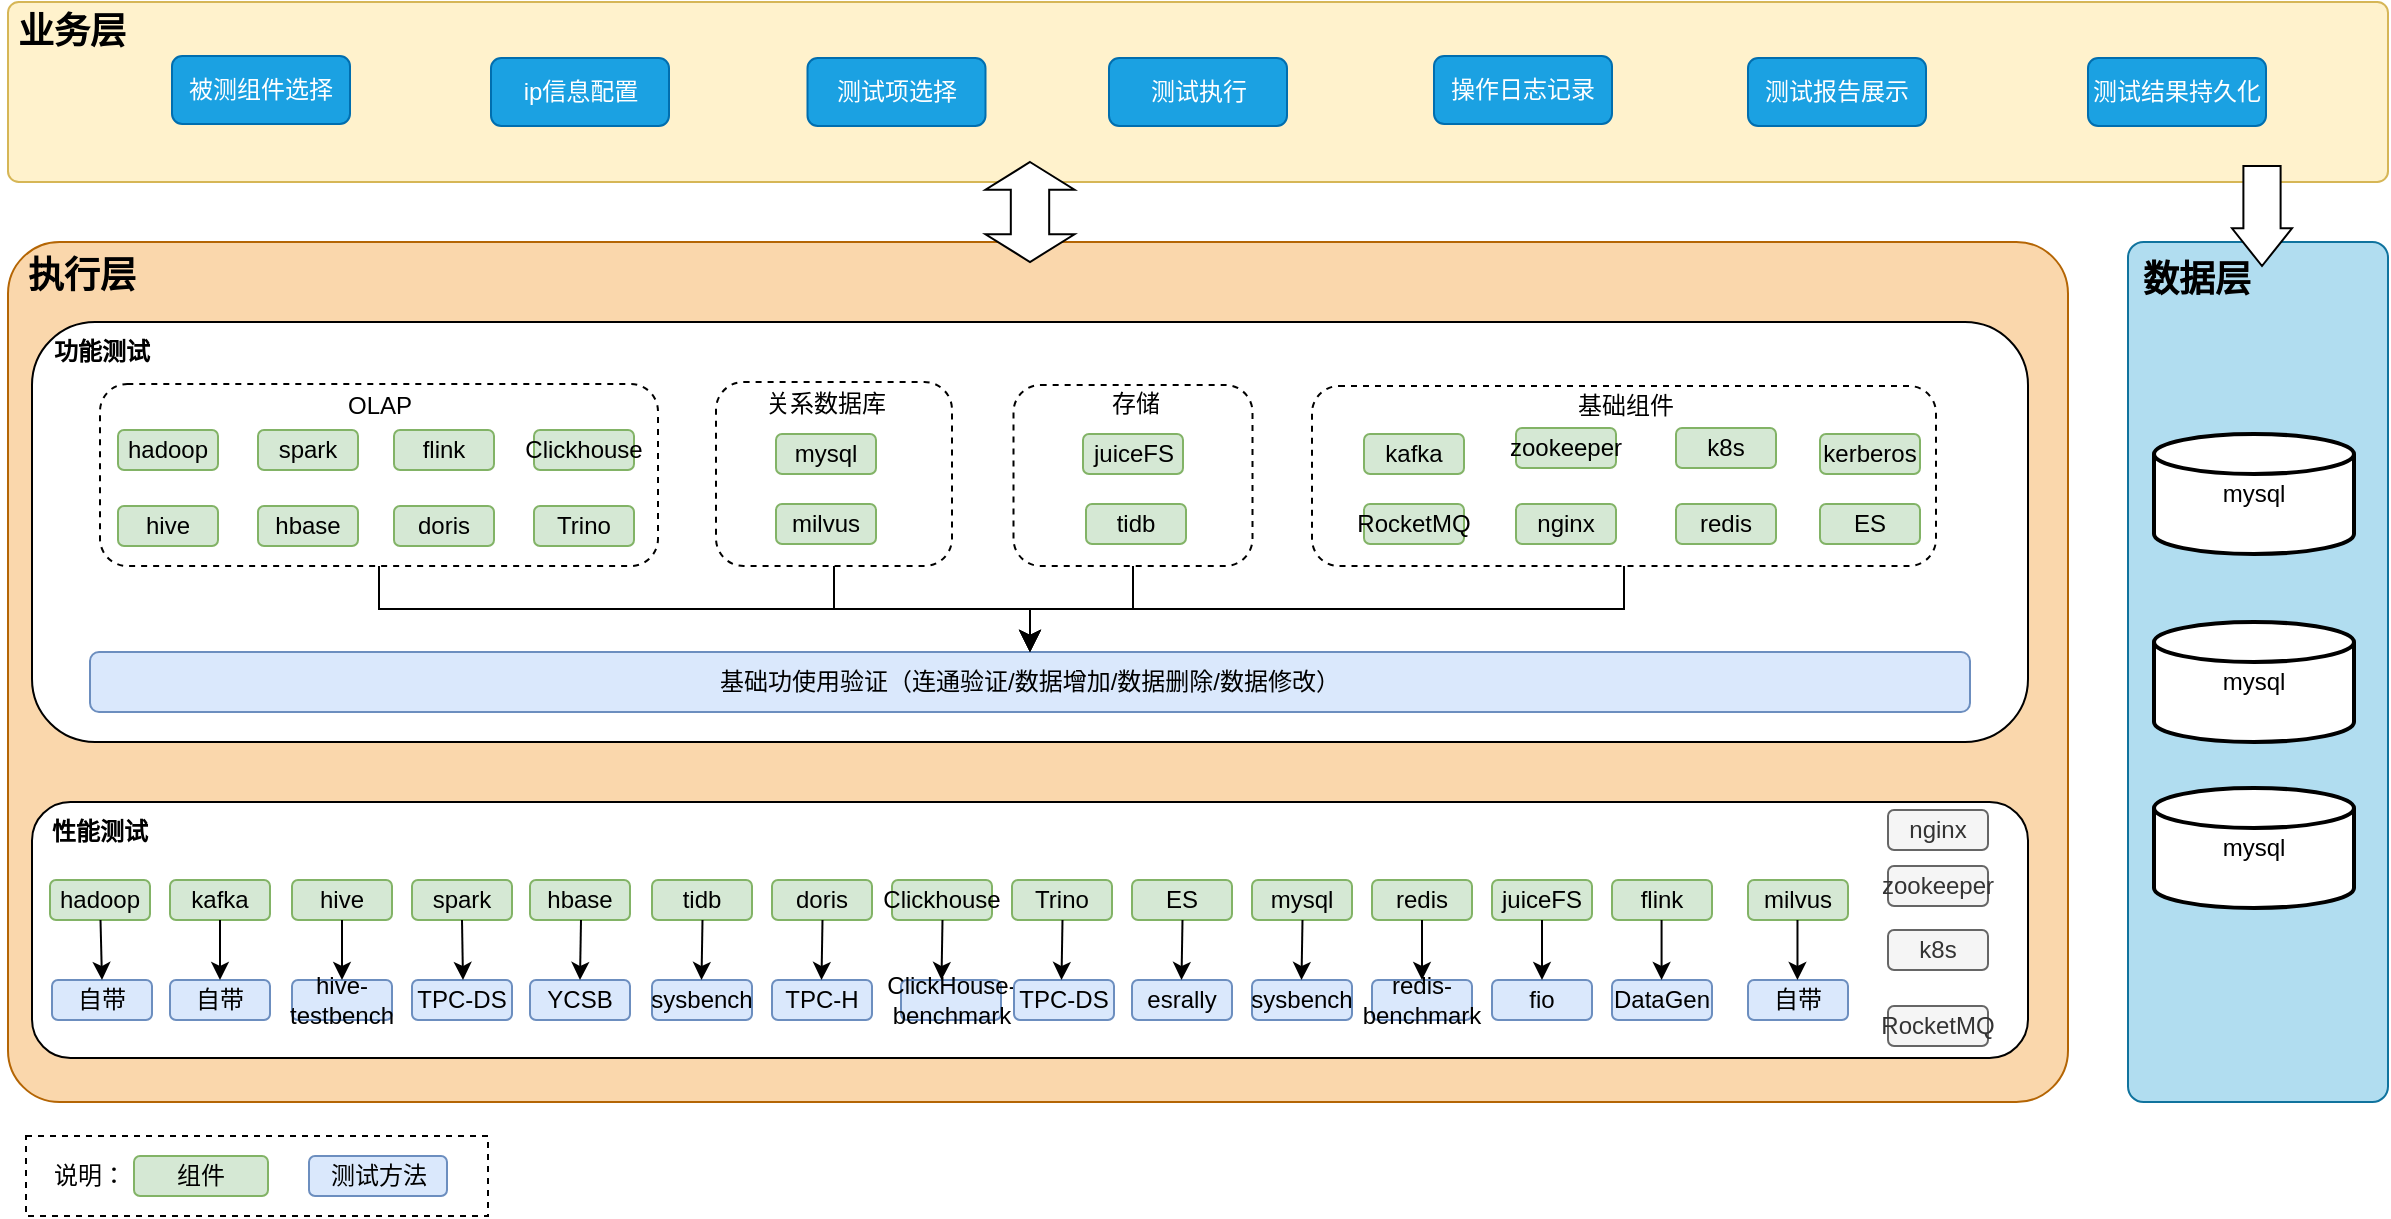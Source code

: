 <mxfile version="22.1.18" type="github">
  <diagram name="第 1 页" id="3iOVaMSIMI9LyZrxtXD6">
    <mxGraphModel dx="1442" dy="892" grid="1" gridSize="10" guides="1" tooltips="1" connect="1" arrows="1" fold="1" page="1" pageScale="1" pageWidth="827" pageHeight="1169" math="0" shadow="0">
      <root>
        <mxCell id="0" />
        <mxCell id="1" parent="0" />
        <mxCell id="I66v4goZn6Pbe-Iw9Bqh-158" value="" style="rounded=0;whiteSpace=wrap;html=1;dashed=1;" vertex="1" parent="1">
          <mxGeometry x="139" y="897" width="231" height="40" as="geometry" />
        </mxCell>
        <mxCell id="I66v4goZn6Pbe-Iw9Bqh-72" value="" style="rounded=1;whiteSpace=wrap;html=1;align=left;arcSize=6;fillColor=#b1ddf0;strokeColor=#10739e;" vertex="1" parent="1">
          <mxGeometry x="1190" y="450" width="130" height="430" as="geometry" />
        </mxCell>
        <mxCell id="I66v4goZn6Pbe-Iw9Bqh-71" value="" style="rounded=1;whiteSpace=wrap;html=1;align=left;arcSize=6;fillColor=#fff2cc;strokeColor=#d6b656;" vertex="1" parent="1">
          <mxGeometry x="130" y="330" width="1190" height="90" as="geometry" />
        </mxCell>
        <mxCell id="I66v4goZn6Pbe-Iw9Bqh-2" value="&lt;font style=&quot;font-size: 18px;&quot;&gt;&lt;b&gt;业务层&lt;/b&gt;&lt;/font&gt;" style="text;html=1;strokeColor=none;fillColor=none;align=center;verticalAlign=middle;whiteSpace=wrap;rounded=0;" vertex="1" parent="1">
          <mxGeometry x="126.5" y="330" width="70" height="30" as="geometry" />
        </mxCell>
        <mxCell id="I66v4goZn6Pbe-Iw9Bqh-3" value="" style="rounded=1;whiteSpace=wrap;html=1;align=left;arcSize=6;fillColor=#fad7ac;strokeColor=#b46504;" vertex="1" parent="1">
          <mxGeometry x="130" y="450" width="1030" height="430" as="geometry" />
        </mxCell>
        <mxCell id="I66v4goZn6Pbe-Iw9Bqh-4" value="&lt;font style=&quot;font-size: 18px;&quot;&gt;&lt;b&gt;执行层&lt;/b&gt;&lt;/font&gt;" style="text;html=1;strokeColor=none;fillColor=none;align=center;verticalAlign=middle;whiteSpace=wrap;rounded=0;" vertex="1" parent="1">
          <mxGeometry x="132" y="452" width="70" height="30" as="geometry" />
        </mxCell>
        <mxCell id="I66v4goZn6Pbe-Iw9Bqh-5" value="" style="rounded=1;whiteSpace=wrap;html=1;" vertex="1" parent="1">
          <mxGeometry x="142" y="490" width="998" height="210" as="geometry" />
        </mxCell>
        <mxCell id="I66v4goZn6Pbe-Iw9Bqh-6" value="&lt;b&gt;功能测试&lt;/b&gt;" style="text;html=1;strokeColor=none;fillColor=none;align=center;verticalAlign=middle;whiteSpace=wrap;rounded=0;" vertex="1" parent="1">
          <mxGeometry x="142" y="490" width="70" height="30" as="geometry" />
        </mxCell>
        <mxCell id="I66v4goZn6Pbe-Iw9Bqh-7" value="" style="rounded=1;whiteSpace=wrap;html=1;" vertex="1" parent="1">
          <mxGeometry x="142" y="730" width="998" height="128" as="geometry" />
        </mxCell>
        <mxCell id="I66v4goZn6Pbe-Iw9Bqh-8" value="&lt;b&gt;性能测试&lt;/b&gt;" style="text;html=1;strokeColor=none;fillColor=none;align=center;verticalAlign=middle;whiteSpace=wrap;rounded=0;" vertex="1" parent="1">
          <mxGeometry x="141" y="730" width="70" height="30" as="geometry" />
        </mxCell>
        <mxCell id="I66v4goZn6Pbe-Iw9Bqh-25" value="基础功使用验证（连通验证/数据增加/数据删除/数据修改）" style="rounded=1;whiteSpace=wrap;html=1;fillColor=#dae8fc;strokeColor=#6c8ebf;" vertex="1" parent="1">
          <mxGeometry x="171" y="655" width="940" height="30" as="geometry" />
        </mxCell>
        <mxCell id="I66v4goZn6Pbe-Iw9Bqh-26" value="hive" style="rounded=1;whiteSpace=wrap;html=1;fillColor=#d5e8d4;strokeColor=#82b366;" vertex="1" parent="1">
          <mxGeometry x="272" y="769" width="50" height="20" as="geometry" />
        </mxCell>
        <mxCell id="I66v4goZn6Pbe-Iw9Bqh-27" value="hbase" style="rounded=1;whiteSpace=wrap;html=1;fillColor=#d5e8d4;strokeColor=#82b366;" vertex="1" parent="1">
          <mxGeometry x="391" y="769" width="50" height="20" as="geometry" />
        </mxCell>
        <mxCell id="I66v4goZn6Pbe-Iw9Bqh-28" value="hadoop" style="rounded=1;whiteSpace=wrap;html=1;fillColor=#d5e8d4;strokeColor=#82b366;" vertex="1" parent="1">
          <mxGeometry x="151" y="769" width="50" height="20" as="geometry" />
        </mxCell>
        <mxCell id="I66v4goZn6Pbe-Iw9Bqh-29" value="flink" style="rounded=1;whiteSpace=wrap;html=1;fillColor=#d5e8d4;strokeColor=#82b366;" vertex="1" parent="1">
          <mxGeometry x="932" y="769" width="50" height="20" as="geometry" />
        </mxCell>
        <mxCell id="I66v4goZn6Pbe-Iw9Bqh-30" value="tidb" style="rounded=1;whiteSpace=wrap;html=1;fillColor=#d5e8d4;strokeColor=#82b366;" vertex="1" parent="1">
          <mxGeometry x="452" y="769" width="50" height="20" as="geometry" />
        </mxCell>
        <mxCell id="I66v4goZn6Pbe-Iw9Bqh-31" value="doris" style="rounded=1;whiteSpace=wrap;html=1;fillColor=#d5e8d4;strokeColor=#82b366;" vertex="1" parent="1">
          <mxGeometry x="512" y="769" width="50" height="20" as="geometry" />
        </mxCell>
        <mxCell id="I66v4goZn6Pbe-Iw9Bqh-32" value="zookeeper" style="rounded=1;whiteSpace=wrap;html=1;fillColor=#f5f5f5;fontColor=#333333;strokeColor=#666666;" vertex="1" parent="1">
          <mxGeometry x="1070" y="762" width="50" height="20" as="geometry" />
        </mxCell>
        <mxCell id="I66v4goZn6Pbe-Iw9Bqh-33" value="milvus" style="rounded=1;whiteSpace=wrap;html=1;fillColor=#d5e8d4;strokeColor=#82b366;" vertex="1" parent="1">
          <mxGeometry x="1000" y="769" width="50" height="20" as="geometry" />
        </mxCell>
        <mxCell id="I66v4goZn6Pbe-Iw9Bqh-34" value="mysql" style="rounded=1;whiteSpace=wrap;html=1;fillColor=#d5e8d4;strokeColor=#82b366;" vertex="1" parent="1">
          <mxGeometry x="752" y="769" width="50" height="20" as="geometry" />
        </mxCell>
        <mxCell id="I66v4goZn6Pbe-Iw9Bqh-35" value="nginx" style="rounded=1;whiteSpace=wrap;html=1;fillColor=#f5f5f5;strokeColor=#666666;fontColor=#333333;" vertex="1" parent="1">
          <mxGeometry x="1070" y="734" width="50" height="20" as="geometry" />
        </mxCell>
        <mxCell id="I66v4goZn6Pbe-Iw9Bqh-36" value="k8s" style="rounded=1;whiteSpace=wrap;html=1;fillColor=#f5f5f5;fontColor=#333333;strokeColor=#666666;" vertex="1" parent="1">
          <mxGeometry x="1070" y="794" width="50" height="20" as="geometry" />
        </mxCell>
        <mxCell id="I66v4goZn6Pbe-Iw9Bqh-37" value="redis" style="rounded=1;whiteSpace=wrap;html=1;fillColor=#d5e8d4;strokeColor=#82b366;" vertex="1" parent="1">
          <mxGeometry x="812" y="769" width="50" height="20" as="geometry" />
        </mxCell>
        <mxCell id="I66v4goZn6Pbe-Iw9Bqh-38" value="RocketMQ" style="rounded=1;whiteSpace=wrap;html=1;fillColor=#f5f5f5;strokeColor=#666666;fontColor=#333333;" vertex="1" parent="1">
          <mxGeometry x="1070" y="832" width="50" height="20" as="geometry" />
        </mxCell>
        <mxCell id="I66v4goZn6Pbe-Iw9Bqh-39" value="hive-testbench" style="rounded=1;whiteSpace=wrap;html=1;fillColor=#dae8fc;strokeColor=#6c8ebf;" vertex="1" parent="1">
          <mxGeometry x="272" y="819" width="50" height="20" as="geometry" />
        </mxCell>
        <mxCell id="I66v4goZn6Pbe-Iw9Bqh-40" value="sysbench" style="rounded=1;whiteSpace=wrap;html=1;fillColor=#dae8fc;strokeColor=#6c8ebf;" vertex="1" parent="1">
          <mxGeometry x="452" y="819" width="50" height="20" as="geometry" />
        </mxCell>
        <mxCell id="I66v4goZn6Pbe-Iw9Bqh-41" value="YCSB" style="rounded=1;whiteSpace=wrap;html=1;fillColor=#dae8fc;strokeColor=#6c8ebf;" vertex="1" parent="1">
          <mxGeometry x="391" y="819" width="50" height="20" as="geometry" />
        </mxCell>
        <mxCell id="I66v4goZn6Pbe-Iw9Bqh-46" value="kafka" style="rounded=1;whiteSpace=wrap;html=1;fillColor=#d5e8d4;strokeColor=#82b366;" vertex="1" parent="1">
          <mxGeometry x="211" y="769" width="50" height="20" as="geometry" />
        </mxCell>
        <mxCell id="I66v4goZn6Pbe-Iw9Bqh-47" value="spark" style="rounded=1;whiteSpace=wrap;html=1;fillColor=#d5e8d4;strokeColor=#82b366;" vertex="1" parent="1">
          <mxGeometry x="332" y="769" width="50" height="20" as="geometry" />
        </mxCell>
        <mxCell id="I66v4goZn6Pbe-Iw9Bqh-48" value="Clickhouse" style="rounded=1;whiteSpace=wrap;html=1;fillColor=#d5e8d4;strokeColor=#82b366;" vertex="1" parent="1">
          <mxGeometry x="572" y="769" width="50" height="20" as="geometry" />
        </mxCell>
        <mxCell id="I66v4goZn6Pbe-Iw9Bqh-49" value="Trino" style="rounded=1;whiteSpace=wrap;html=1;fillColor=#d5e8d4;strokeColor=#82b366;" vertex="1" parent="1">
          <mxGeometry x="632" y="769" width="50" height="20" as="geometry" />
        </mxCell>
        <mxCell id="I66v4goZn6Pbe-Iw9Bqh-53" value="ES" style="rounded=1;whiteSpace=wrap;html=1;fillColor=#d5e8d4;strokeColor=#82b366;" vertex="1" parent="1">
          <mxGeometry x="692" y="769" width="50" height="20" as="geometry" />
        </mxCell>
        <mxCell id="I66v4goZn6Pbe-Iw9Bqh-54" value="自带" style="rounded=1;whiteSpace=wrap;html=1;fillColor=#dae8fc;strokeColor=#6c8ebf;" vertex="1" parent="1">
          <mxGeometry x="152" y="819" width="50" height="20" as="geometry" />
        </mxCell>
        <mxCell id="I66v4goZn6Pbe-Iw9Bqh-55" value="自带" style="rounded=1;whiteSpace=wrap;html=1;fillColor=#dae8fc;strokeColor=#6c8ebf;" vertex="1" parent="1">
          <mxGeometry x="211" y="819" width="50" height="20" as="geometry" />
        </mxCell>
        <mxCell id="I66v4goZn6Pbe-Iw9Bqh-56" value="TPC-DS" style="rounded=1;whiteSpace=wrap;html=1;fillColor=#dae8fc;strokeColor=#6c8ebf;" vertex="1" parent="1">
          <mxGeometry x="332" y="819" width="50" height="20" as="geometry" />
        </mxCell>
        <mxCell id="I66v4goZn6Pbe-Iw9Bqh-57" value="TPC-H" style="rounded=1;whiteSpace=wrap;html=1;fillColor=#dae8fc;strokeColor=#6c8ebf;" vertex="1" parent="1">
          <mxGeometry x="512" y="819" width="50" height="20" as="geometry" />
        </mxCell>
        <mxCell id="I66v4goZn6Pbe-Iw9Bqh-58" value="esrally" style="rounded=1;whiteSpace=wrap;html=1;fillColor=#dae8fc;strokeColor=#6c8ebf;" vertex="1" parent="1">
          <mxGeometry x="692" y="819" width="50" height="20" as="geometry" />
        </mxCell>
        <mxCell id="I66v4goZn6Pbe-Iw9Bqh-59" value="sysbench" style="rounded=1;whiteSpace=wrap;html=1;fillColor=#dae8fc;strokeColor=#6c8ebf;" vertex="1" parent="1">
          <mxGeometry x="752" y="819" width="50" height="20" as="geometry" />
        </mxCell>
        <mxCell id="I66v4goZn6Pbe-Iw9Bqh-60" value="redis-benchmark" style="rounded=1;whiteSpace=wrap;html=1;fillColor=#dae8fc;strokeColor=#6c8ebf;" vertex="1" parent="1">
          <mxGeometry x="812" y="819" width="50" height="20" as="geometry" />
        </mxCell>
        <mxCell id="I66v4goZn6Pbe-Iw9Bqh-62" value="juiceFS" style="rounded=1;whiteSpace=wrap;html=1;fillColor=#d5e8d4;strokeColor=#82b366;" vertex="1" parent="1">
          <mxGeometry x="872" y="769" width="50" height="20" as="geometry" />
        </mxCell>
        <mxCell id="I66v4goZn6Pbe-Iw9Bqh-66" value="fio" style="rounded=1;whiteSpace=wrap;html=1;fillColor=#dae8fc;strokeColor=#6c8ebf;" vertex="1" parent="1">
          <mxGeometry x="872" y="819" width="50" height="20" as="geometry" />
        </mxCell>
        <mxCell id="I66v4goZn6Pbe-Iw9Bqh-69" value="mysql" style="strokeWidth=2;html=1;shape=mxgraph.flowchart.database;whiteSpace=wrap;" vertex="1" parent="1">
          <mxGeometry x="1203" y="546" width="100" height="60" as="geometry" />
        </mxCell>
        <mxCell id="I66v4goZn6Pbe-Iw9Bqh-73" value="&lt;font style=&quot;font-size: 18px;&quot;&gt;&lt;b&gt;数据层&lt;/b&gt;&lt;/font&gt;" style="text;html=1;strokeColor=none;fillColor=none;align=center;verticalAlign=middle;whiteSpace=wrap;rounded=0;" vertex="1" parent="1">
          <mxGeometry x="1180" y="454" width="89" height="30" as="geometry" />
        </mxCell>
        <mxCell id="I66v4goZn6Pbe-Iw9Bqh-78" value="ClickHouse-benchmark" style="rounded=1;whiteSpace=wrap;html=1;fillColor=#dae8fc;strokeColor=#6c8ebf;" vertex="1" parent="1">
          <mxGeometry x="576.5" y="819" width="50" height="20" as="geometry" />
        </mxCell>
        <mxCell id="I66v4goZn6Pbe-Iw9Bqh-79" value="TPC-DS" style="rounded=1;whiteSpace=wrap;html=1;fillColor=#dae8fc;strokeColor=#6c8ebf;" vertex="1" parent="1">
          <mxGeometry x="633" y="819" width="50" height="20" as="geometry" />
        </mxCell>
        <mxCell id="I66v4goZn6Pbe-Iw9Bqh-113" value="" style="rounded=1;whiteSpace=wrap;html=1;dashed=1;" vertex="1" parent="1">
          <mxGeometry x="176" y="521" width="279" height="91" as="geometry" />
        </mxCell>
        <mxCell id="I66v4goZn6Pbe-Iw9Bqh-9" value="hive" style="rounded=1;whiteSpace=wrap;html=1;fillColor=#d5e8d4;strokeColor=#82b366;" vertex="1" parent="1">
          <mxGeometry x="185" y="582" width="50" height="20" as="geometry" />
        </mxCell>
        <mxCell id="I66v4goZn6Pbe-Iw9Bqh-10" value="hbase" style="rounded=1;whiteSpace=wrap;html=1;fillColor=#d5e8d4;strokeColor=#82b366;" vertex="1" parent="1">
          <mxGeometry x="255" y="582" width="50" height="20" as="geometry" />
        </mxCell>
        <mxCell id="I66v4goZn6Pbe-Iw9Bqh-11" value="hadoop" style="rounded=1;whiteSpace=wrap;html=1;fillColor=#d5e8d4;strokeColor=#82b366;" vertex="1" parent="1">
          <mxGeometry x="185" y="544" width="50" height="20" as="geometry" />
        </mxCell>
        <mxCell id="I66v4goZn6Pbe-Iw9Bqh-12" value="flink" style="rounded=1;whiteSpace=wrap;html=1;fillColor=#d5e8d4;strokeColor=#82b366;" vertex="1" parent="1">
          <mxGeometry x="323" y="544" width="50" height="20" as="geometry" />
        </mxCell>
        <mxCell id="I66v4goZn6Pbe-Iw9Bqh-82" value="spark" style="rounded=1;whiteSpace=wrap;html=1;fillColor=#d5e8d4;strokeColor=#82b366;" vertex="1" parent="1">
          <mxGeometry x="255" y="544" width="50" height="20" as="geometry" />
        </mxCell>
        <mxCell id="I66v4goZn6Pbe-Iw9Bqh-83" value="doris" style="rounded=1;whiteSpace=wrap;html=1;fillColor=#d5e8d4;strokeColor=#82b366;" vertex="1" parent="1">
          <mxGeometry x="323" y="582" width="50" height="20" as="geometry" />
        </mxCell>
        <mxCell id="I66v4goZn6Pbe-Iw9Bqh-85" value="Clickhouse" style="rounded=1;whiteSpace=wrap;html=1;fillColor=#d5e8d4;strokeColor=#82b366;" vertex="1" parent="1">
          <mxGeometry x="393" y="544" width="50" height="20" as="geometry" />
        </mxCell>
        <mxCell id="I66v4goZn6Pbe-Iw9Bqh-86" value="Trino" style="rounded=1;whiteSpace=wrap;html=1;fillColor=#d5e8d4;strokeColor=#82b366;" vertex="1" parent="1">
          <mxGeometry x="393" y="582" width="50" height="20" as="geometry" />
        </mxCell>
        <mxCell id="I66v4goZn6Pbe-Iw9Bqh-114" value="" style="rounded=1;whiteSpace=wrap;html=1;dashed=1;" vertex="1" parent="1">
          <mxGeometry x="484" y="520" width="118" height="92" as="geometry" />
        </mxCell>
        <mxCell id="I66v4goZn6Pbe-Iw9Bqh-17" value="milvus" style="rounded=1;whiteSpace=wrap;html=1;fillColor=#d5e8d4;strokeColor=#82b366;" vertex="1" parent="1">
          <mxGeometry x="514" y="581" width="50" height="20" as="geometry" />
        </mxCell>
        <mxCell id="I66v4goZn6Pbe-Iw9Bqh-88" value="mysql" style="rounded=1;whiteSpace=wrap;html=1;fillColor=#d5e8d4;strokeColor=#82b366;" vertex="1" parent="1">
          <mxGeometry x="514" y="546" width="50" height="20" as="geometry" />
        </mxCell>
        <mxCell id="I66v4goZn6Pbe-Iw9Bqh-115" value="" style="rounded=1;whiteSpace=wrap;html=1;dashed=1;" vertex="1" parent="1">
          <mxGeometry x="782" y="522" width="312" height="90" as="geometry" />
        </mxCell>
        <mxCell id="I66v4goZn6Pbe-Iw9Bqh-15" value="zookeeper" style="rounded=1;whiteSpace=wrap;html=1;fillColor=#d5e8d4;strokeColor=#82b366;" vertex="1" parent="1">
          <mxGeometry x="884" y="543" width="50" height="20" as="geometry" />
        </mxCell>
        <mxCell id="I66v4goZn6Pbe-Iw9Bqh-19" value="nginx" style="rounded=1;whiteSpace=wrap;html=1;fillColor=#d5e8d4;strokeColor=#82b366;" vertex="1" parent="1">
          <mxGeometry x="884" y="581" width="50" height="20" as="geometry" />
        </mxCell>
        <mxCell id="I66v4goZn6Pbe-Iw9Bqh-20" value="k8s" style="rounded=1;whiteSpace=wrap;html=1;fillColor=#d5e8d4;strokeColor=#82b366;" vertex="1" parent="1">
          <mxGeometry x="964" y="543" width="50" height="20" as="geometry" />
        </mxCell>
        <mxCell id="I66v4goZn6Pbe-Iw9Bqh-21" value="kerberos" style="rounded=1;whiteSpace=wrap;html=1;fillColor=#d5e8d4;strokeColor=#82b366;" vertex="1" parent="1">
          <mxGeometry x="1036" y="546" width="50" height="20" as="geometry" />
        </mxCell>
        <mxCell id="I66v4goZn6Pbe-Iw9Bqh-22" value="RocketMQ" style="rounded=1;whiteSpace=wrap;html=1;fillColor=#d5e8d4;strokeColor=#82b366;" vertex="1" parent="1">
          <mxGeometry x="808" y="581" width="50" height="20" as="geometry" />
        </mxCell>
        <mxCell id="I66v4goZn6Pbe-Iw9Bqh-87" value="ES" style="rounded=1;whiteSpace=wrap;html=1;fillColor=#d5e8d4;strokeColor=#82b366;" vertex="1" parent="1">
          <mxGeometry x="1036" y="581" width="50" height="20" as="geometry" />
        </mxCell>
        <mxCell id="I66v4goZn6Pbe-Iw9Bqh-89" value="redis" style="rounded=1;whiteSpace=wrap;html=1;fillColor=#d5e8d4;strokeColor=#82b366;" vertex="1" parent="1">
          <mxGeometry x="964" y="581" width="50" height="20" as="geometry" />
        </mxCell>
        <mxCell id="I66v4goZn6Pbe-Iw9Bqh-95" value="kafka" style="rounded=1;whiteSpace=wrap;html=1;fillColor=#d5e8d4;strokeColor=#82b366;" vertex="1" parent="1">
          <mxGeometry x="808" y="546" width="50" height="20" as="geometry" />
        </mxCell>
        <mxCell id="I66v4goZn6Pbe-Iw9Bqh-116" value="OLAP" style="text;html=1;strokeColor=none;fillColor=none;align=center;verticalAlign=middle;whiteSpace=wrap;rounded=0;" vertex="1" parent="1">
          <mxGeometry x="280.5" y="517" width="70" height="30" as="geometry" />
        </mxCell>
        <mxCell id="I66v4goZn6Pbe-Iw9Bqh-117" value="关系数据库" style="text;html=1;strokeColor=none;fillColor=none;align=center;verticalAlign=middle;whiteSpace=wrap;rounded=0;" vertex="1" parent="1">
          <mxGeometry x="504" y="516" width="70" height="30" as="geometry" />
        </mxCell>
        <mxCell id="I66v4goZn6Pbe-Iw9Bqh-118" value="" style="rounded=1;whiteSpace=wrap;html=1;dashed=1;" vertex="1" parent="1">
          <mxGeometry x="632.75" y="521.5" width="119.5" height="90.5" as="geometry" />
        </mxCell>
        <mxCell id="I66v4goZn6Pbe-Iw9Bqh-13" value="tidb" style="rounded=1;whiteSpace=wrap;html=1;fillColor=#d5e8d4;strokeColor=#82b366;" vertex="1" parent="1">
          <mxGeometry x="669" y="581" width="50" height="20" as="geometry" />
        </mxCell>
        <mxCell id="I66v4goZn6Pbe-Iw9Bqh-91" value="juiceFS" style="rounded=1;whiteSpace=wrap;html=1;fillColor=#d5e8d4;strokeColor=#82b366;" vertex="1" parent="1">
          <mxGeometry x="667.5" y="546" width="50" height="20" as="geometry" />
        </mxCell>
        <mxCell id="I66v4goZn6Pbe-Iw9Bqh-121" value="存储" style="text;html=1;strokeColor=none;fillColor=none;align=center;verticalAlign=middle;whiteSpace=wrap;rounded=0;" vertex="1" parent="1">
          <mxGeometry x="659" y="516" width="70" height="30" as="geometry" />
        </mxCell>
        <mxCell id="I66v4goZn6Pbe-Iw9Bqh-122" value="基础组件" style="text;html=1;strokeColor=none;fillColor=none;align=center;verticalAlign=middle;whiteSpace=wrap;rounded=0;" vertex="1" parent="1">
          <mxGeometry x="904" y="517" width="70" height="30" as="geometry" />
        </mxCell>
        <mxCell id="I66v4goZn6Pbe-Iw9Bqh-139" value="" style="html=1;shadow=0;dashed=0;align=center;verticalAlign=middle;shape=mxgraph.arrows2.arrow;dy=0.38;dx=18.85;direction=south;notch=0;" vertex="1" parent="1">
          <mxGeometry x="1242" y="412" width="30" height="50" as="geometry" />
        </mxCell>
        <mxCell id="I66v4goZn6Pbe-Iw9Bqh-140" value="" style="shape=doubleArrow;whiteSpace=wrap;html=1;direction=south;arrowWidth=0.431;arrowSize=0.277;" vertex="1" parent="1">
          <mxGeometry x="618.75" y="410" width="44.5" height="50" as="geometry" />
        </mxCell>
        <mxCell id="I66v4goZn6Pbe-Iw9Bqh-141" value="mysql" style="strokeWidth=2;html=1;shape=mxgraph.flowchart.database;whiteSpace=wrap;" vertex="1" parent="1">
          <mxGeometry x="1203" y="640" width="100" height="60" as="geometry" />
        </mxCell>
        <mxCell id="I66v4goZn6Pbe-Iw9Bqh-142" value="mysql" style="strokeWidth=2;html=1;shape=mxgraph.flowchart.database;whiteSpace=wrap;" vertex="1" parent="1">
          <mxGeometry x="1203" y="723" width="100" height="60" as="geometry" />
        </mxCell>
        <mxCell id="I66v4goZn6Pbe-Iw9Bqh-149" value="ip信息配置" style="rounded=1;whiteSpace=wrap;html=1;fillColor=#1ba1e2;strokeColor=#006EAF;fontColor=#ffffff;" vertex="1" parent="1">
          <mxGeometry x="371.5" y="358" width="89" height="34" as="geometry" />
        </mxCell>
        <mxCell id="I66v4goZn6Pbe-Iw9Bqh-150" value="操作日志记录" style="rounded=1;whiteSpace=wrap;html=1;fillColor=#1ba1e2;strokeColor=#006EAF;fontColor=#ffffff;" vertex="1" parent="1">
          <mxGeometry x="843" y="357" width="89" height="34" as="geometry" />
        </mxCell>
        <mxCell id="I66v4goZn6Pbe-Iw9Bqh-151" value="被测组件选择" style="rounded=1;whiteSpace=wrap;html=1;fillColor=#1ba1e2;strokeColor=#006EAF;fontColor=#ffffff;" vertex="1" parent="1">
          <mxGeometry x="212" y="357" width="89" height="34" as="geometry" />
        </mxCell>
        <mxCell id="I66v4goZn6Pbe-Iw9Bqh-152" value="测试报告展示" style="rounded=1;whiteSpace=wrap;html=1;fillColor=#1ba1e2;strokeColor=#006EAF;fontColor=#ffffff;" vertex="1" parent="1">
          <mxGeometry x="1000" y="358" width="89" height="34" as="geometry" />
        </mxCell>
        <mxCell id="I66v4goZn6Pbe-Iw9Bqh-153" value="测试项选择" style="rounded=1;whiteSpace=wrap;html=1;fillColor=#1ba1e2;strokeColor=#006EAF;fontColor=#ffffff;" vertex="1" parent="1">
          <mxGeometry x="529.75" y="358" width="89" height="34" as="geometry" />
        </mxCell>
        <mxCell id="I66v4goZn6Pbe-Iw9Bqh-154" value="组件" style="rounded=1;whiteSpace=wrap;html=1;fillColor=#d5e8d4;strokeColor=#82b366;" vertex="1" parent="1">
          <mxGeometry x="193" y="907" width="67" height="20" as="geometry" />
        </mxCell>
        <mxCell id="I66v4goZn6Pbe-Iw9Bqh-155" value="测试方法" style="rounded=1;whiteSpace=wrap;html=1;fillColor=#dae8fc;strokeColor=#6c8ebf;" vertex="1" parent="1">
          <mxGeometry x="280.5" y="907" width="69" height="20" as="geometry" />
        </mxCell>
        <mxCell id="I66v4goZn6Pbe-Iw9Bqh-156" value="说明：" style="text;html=1;strokeColor=none;fillColor=none;align=center;verticalAlign=middle;whiteSpace=wrap;rounded=0;" vertex="1" parent="1">
          <mxGeometry x="141" y="902" width="60" height="30" as="geometry" />
        </mxCell>
        <mxCell id="I66v4goZn6Pbe-Iw9Bqh-159" value="测试执行" style="rounded=1;whiteSpace=wrap;html=1;fillColor=#1ba1e2;strokeColor=#006EAF;fontColor=#ffffff;" vertex="1" parent="1">
          <mxGeometry x="680.5" y="358" width="89" height="34" as="geometry" />
        </mxCell>
        <mxCell id="I66v4goZn6Pbe-Iw9Bqh-160" value="测试结果持久化" style="rounded=1;whiteSpace=wrap;html=1;fillColor=#1ba1e2;strokeColor=#006EAF;fontColor=#ffffff;" vertex="1" parent="1">
          <mxGeometry x="1170" y="358" width="89" height="34" as="geometry" />
        </mxCell>
        <mxCell id="I66v4goZn6Pbe-Iw9Bqh-161" value="" style="endArrow=classic;html=1;rounded=0;entryX=0.5;entryY=0;entryDx=0;entryDy=0;" edge="1" parent="1" source="I66v4goZn6Pbe-Iw9Bqh-28" target="I66v4goZn6Pbe-Iw9Bqh-54">
          <mxGeometry width="50" height="50" relative="1" as="geometry">
            <mxPoint x="710" y="631" as="sourcePoint" />
            <mxPoint x="760" y="581" as="targetPoint" />
          </mxGeometry>
        </mxCell>
        <mxCell id="I66v4goZn6Pbe-Iw9Bqh-162" value="" style="endArrow=classic;html=1;rounded=0;exitX=0.5;exitY=1;exitDx=0;exitDy=0;entryX=0.5;entryY=0;entryDx=0;entryDy=0;" edge="1" parent="1" source="I66v4goZn6Pbe-Iw9Bqh-46" target="I66v4goZn6Pbe-Iw9Bqh-55">
          <mxGeometry width="50" height="50" relative="1" as="geometry">
            <mxPoint x="235.5" y="789" as="sourcePoint" />
            <mxPoint x="236.5" y="819" as="targetPoint" />
          </mxGeometry>
        </mxCell>
        <mxCell id="I66v4goZn6Pbe-Iw9Bqh-163" value="" style="endArrow=classic;html=1;rounded=0;exitX=0.5;exitY=1;exitDx=0;exitDy=0;entryX=0.5;entryY=0;entryDx=0;entryDy=0;" edge="1" parent="1" source="I66v4goZn6Pbe-Iw9Bqh-26" target="I66v4goZn6Pbe-Iw9Bqh-39">
          <mxGeometry width="50" height="50" relative="1" as="geometry">
            <mxPoint x="296.5" y="789" as="sourcePoint" />
            <mxPoint x="297" y="821" as="targetPoint" />
          </mxGeometry>
        </mxCell>
        <mxCell id="I66v4goZn6Pbe-Iw9Bqh-164" value="" style="endArrow=classic;html=1;rounded=0;exitX=0.5;exitY=1;exitDx=0;exitDy=0;entryX=0.5;entryY=0;entryDx=0;entryDy=0;" edge="1" parent="1" source="I66v4goZn6Pbe-Iw9Bqh-47">
          <mxGeometry width="50" height="50" relative="1" as="geometry">
            <mxPoint x="356.5" y="789" as="sourcePoint" />
            <mxPoint x="357.5" y="819" as="targetPoint" />
          </mxGeometry>
        </mxCell>
        <mxCell id="I66v4goZn6Pbe-Iw9Bqh-165" value="" style="endArrow=classic;html=1;rounded=0;exitX=0.5;exitY=1;exitDx=0;exitDy=0;entryX=0.5;entryY=0;entryDx=0;entryDy=0;" edge="1" parent="1" target="I66v4goZn6Pbe-Iw9Bqh-41">
          <mxGeometry width="50" height="50" relative="1" as="geometry">
            <mxPoint x="416.5" y="789" as="sourcePoint" />
            <mxPoint x="417.5" y="819" as="targetPoint" />
          </mxGeometry>
        </mxCell>
        <mxCell id="I66v4goZn6Pbe-Iw9Bqh-166" value="" style="endArrow=classic;html=1;rounded=0;exitX=0.5;exitY=1;exitDx=0;exitDy=0;entryX=0.5;entryY=0;entryDx=0;entryDy=0;" edge="1" parent="1">
          <mxGeometry width="50" height="50" relative="1" as="geometry">
            <mxPoint x="477.25" y="789" as="sourcePoint" />
            <mxPoint x="476.75" y="819" as="targetPoint" />
          </mxGeometry>
        </mxCell>
        <mxCell id="I66v4goZn6Pbe-Iw9Bqh-167" value="" style="endArrow=classic;html=1;rounded=0;exitX=0.5;exitY=1;exitDx=0;exitDy=0;entryX=0.5;entryY=0;entryDx=0;entryDy=0;" edge="1" parent="1">
          <mxGeometry width="50" height="50" relative="1" as="geometry">
            <mxPoint x="537.25" y="789" as="sourcePoint" />
            <mxPoint x="536.75" y="819" as="targetPoint" />
          </mxGeometry>
        </mxCell>
        <mxCell id="I66v4goZn6Pbe-Iw9Bqh-168" value="" style="endArrow=classic;html=1;rounded=0;exitX=0.5;exitY=1;exitDx=0;exitDy=0;entryX=0.5;entryY=0;entryDx=0;entryDy=0;" edge="1" parent="1">
          <mxGeometry width="50" height="50" relative="1" as="geometry">
            <mxPoint x="597.25" y="789" as="sourcePoint" />
            <mxPoint x="596.75" y="819" as="targetPoint" />
          </mxGeometry>
        </mxCell>
        <mxCell id="I66v4goZn6Pbe-Iw9Bqh-169" value="" style="endArrow=classic;html=1;rounded=0;exitX=0.5;exitY=1;exitDx=0;exitDy=0;entryX=0.5;entryY=0;entryDx=0;entryDy=0;" edge="1" parent="1">
          <mxGeometry width="50" height="50" relative="1" as="geometry">
            <mxPoint x="657.25" y="789" as="sourcePoint" />
            <mxPoint x="656.75" y="819" as="targetPoint" />
          </mxGeometry>
        </mxCell>
        <mxCell id="I66v4goZn6Pbe-Iw9Bqh-170" value="" style="endArrow=classic;html=1;rounded=0;exitX=0.5;exitY=1;exitDx=0;exitDy=0;entryX=0.5;entryY=0;entryDx=0;entryDy=0;" edge="1" parent="1">
          <mxGeometry width="50" height="50" relative="1" as="geometry">
            <mxPoint x="717.25" y="789" as="sourcePoint" />
            <mxPoint x="716.75" y="819" as="targetPoint" />
          </mxGeometry>
        </mxCell>
        <mxCell id="I66v4goZn6Pbe-Iw9Bqh-171" value="" style="endArrow=classic;html=1;rounded=0;exitX=0.5;exitY=1;exitDx=0;exitDy=0;entryX=0.5;entryY=0;entryDx=0;entryDy=0;" edge="1" parent="1">
          <mxGeometry width="50" height="50" relative="1" as="geometry">
            <mxPoint x="777.25" y="789" as="sourcePoint" />
            <mxPoint x="776.75" y="819" as="targetPoint" />
          </mxGeometry>
        </mxCell>
        <mxCell id="I66v4goZn6Pbe-Iw9Bqh-172" value="" style="endArrow=classic;html=1;rounded=0;exitX=0.5;exitY=1;exitDx=0;exitDy=0;entryX=0.5;entryY=0;entryDx=0;entryDy=0;" edge="1" parent="1" source="I66v4goZn6Pbe-Iw9Bqh-37" target="I66v4goZn6Pbe-Iw9Bqh-60">
          <mxGeometry width="50" height="50" relative="1" as="geometry">
            <mxPoint x="837.25" y="789" as="sourcePoint" />
            <mxPoint x="836.75" y="819" as="targetPoint" />
          </mxGeometry>
        </mxCell>
        <mxCell id="I66v4goZn6Pbe-Iw9Bqh-173" value="" style="endArrow=classic;html=1;rounded=0;exitX=0.5;exitY=1;exitDx=0;exitDy=0;entryX=0.5;entryY=0;entryDx=0;entryDy=0;" edge="1" parent="1" source="I66v4goZn6Pbe-Iw9Bqh-62" target="I66v4goZn6Pbe-Iw9Bqh-66">
          <mxGeometry width="50" height="50" relative="1" as="geometry">
            <mxPoint x="897.25" y="789" as="sourcePoint" />
            <mxPoint x="896.75" y="819" as="targetPoint" />
          </mxGeometry>
        </mxCell>
        <mxCell id="I66v4goZn6Pbe-Iw9Bqh-176" value="" style="edgeStyle=elbowEdgeStyle;elbow=vertical;endArrow=classic;html=1;curved=0;rounded=0;endSize=8;startSize=8;exitX=0.5;exitY=1;exitDx=0;exitDy=0;entryX=0.5;entryY=0;entryDx=0;entryDy=0;" edge="1" parent="1" source="I66v4goZn6Pbe-Iw9Bqh-113" target="I66v4goZn6Pbe-Iw9Bqh-25">
          <mxGeometry width="50" height="50" relative="1" as="geometry">
            <mxPoint x="430" y="720" as="sourcePoint" />
            <mxPoint x="480" y="670" as="targetPoint" />
          </mxGeometry>
        </mxCell>
        <mxCell id="I66v4goZn6Pbe-Iw9Bqh-177" value="" style="edgeStyle=elbowEdgeStyle;elbow=vertical;endArrow=classic;html=1;curved=0;rounded=0;endSize=8;startSize=8;exitX=0.5;exitY=1;exitDx=0;exitDy=0;entryX=0.5;entryY=0;entryDx=0;entryDy=0;" edge="1" parent="1" source="I66v4goZn6Pbe-Iw9Bqh-114" target="I66v4goZn6Pbe-Iw9Bqh-25">
          <mxGeometry width="50" height="50" relative="1" as="geometry">
            <mxPoint x="326" y="622" as="sourcePoint" />
            <mxPoint x="650" y="646" as="targetPoint" />
          </mxGeometry>
        </mxCell>
        <mxCell id="I66v4goZn6Pbe-Iw9Bqh-178" value="" style="edgeStyle=elbowEdgeStyle;elbow=vertical;endArrow=classic;html=1;curved=0;rounded=0;endSize=8;startSize=8;exitX=0.5;exitY=1;exitDx=0;exitDy=0;entryX=0.5;entryY=0;entryDx=0;entryDy=0;" edge="1" parent="1" source="I66v4goZn6Pbe-Iw9Bqh-118" target="I66v4goZn6Pbe-Iw9Bqh-25">
          <mxGeometry width="50" height="50" relative="1" as="geometry">
            <mxPoint x="553" y="622" as="sourcePoint" />
            <mxPoint x="650" y="646" as="targetPoint" />
          </mxGeometry>
        </mxCell>
        <mxCell id="I66v4goZn6Pbe-Iw9Bqh-179" value="" style="edgeStyle=elbowEdgeStyle;elbow=vertical;endArrow=classic;html=1;curved=0;rounded=0;endSize=8;startSize=8;exitX=0.5;exitY=1;exitDx=0;exitDy=0;entryX=0.5;entryY=0;entryDx=0;entryDy=0;" edge="1" parent="1" source="I66v4goZn6Pbe-Iw9Bqh-115" target="I66v4goZn6Pbe-Iw9Bqh-25">
          <mxGeometry width="50" height="50" relative="1" as="geometry">
            <mxPoint x="703" y="622" as="sourcePoint" />
            <mxPoint x="650" y="646" as="targetPoint" />
          </mxGeometry>
        </mxCell>
        <mxCell id="I66v4goZn6Pbe-Iw9Bqh-180" value="DataGen" style="rounded=1;whiteSpace=wrap;html=1;fillColor=#dae8fc;strokeColor=#6c8ebf;" vertex="1" parent="1">
          <mxGeometry x="932" y="819" width="50" height="20" as="geometry" />
        </mxCell>
        <mxCell id="I66v4goZn6Pbe-Iw9Bqh-181" value="" style="endArrow=classic;html=1;rounded=0;exitX=0.5;exitY=1;exitDx=0;exitDy=0;entryX=0.5;entryY=0;entryDx=0;entryDy=0;" edge="1" parent="1">
          <mxGeometry width="50" height="50" relative="1" as="geometry">
            <mxPoint x="956.79" y="789" as="sourcePoint" />
            <mxPoint x="956.79" y="819" as="targetPoint" />
          </mxGeometry>
        </mxCell>
        <mxCell id="I66v4goZn6Pbe-Iw9Bqh-182" value="自带" style="rounded=1;whiteSpace=wrap;html=1;fillColor=#dae8fc;strokeColor=#6c8ebf;" vertex="1" parent="1">
          <mxGeometry x="1000" y="819" width="50" height="20" as="geometry" />
        </mxCell>
        <mxCell id="I66v4goZn6Pbe-Iw9Bqh-183" value="" style="endArrow=classic;html=1;rounded=0;exitX=0.5;exitY=1;exitDx=0;exitDy=0;entryX=0.5;entryY=0;entryDx=0;entryDy=0;" edge="1" parent="1">
          <mxGeometry width="50" height="50" relative="1" as="geometry">
            <mxPoint x="1024.74" y="789" as="sourcePoint" />
            <mxPoint x="1024.74" y="819" as="targetPoint" />
          </mxGeometry>
        </mxCell>
      </root>
    </mxGraphModel>
  </diagram>
</mxfile>
